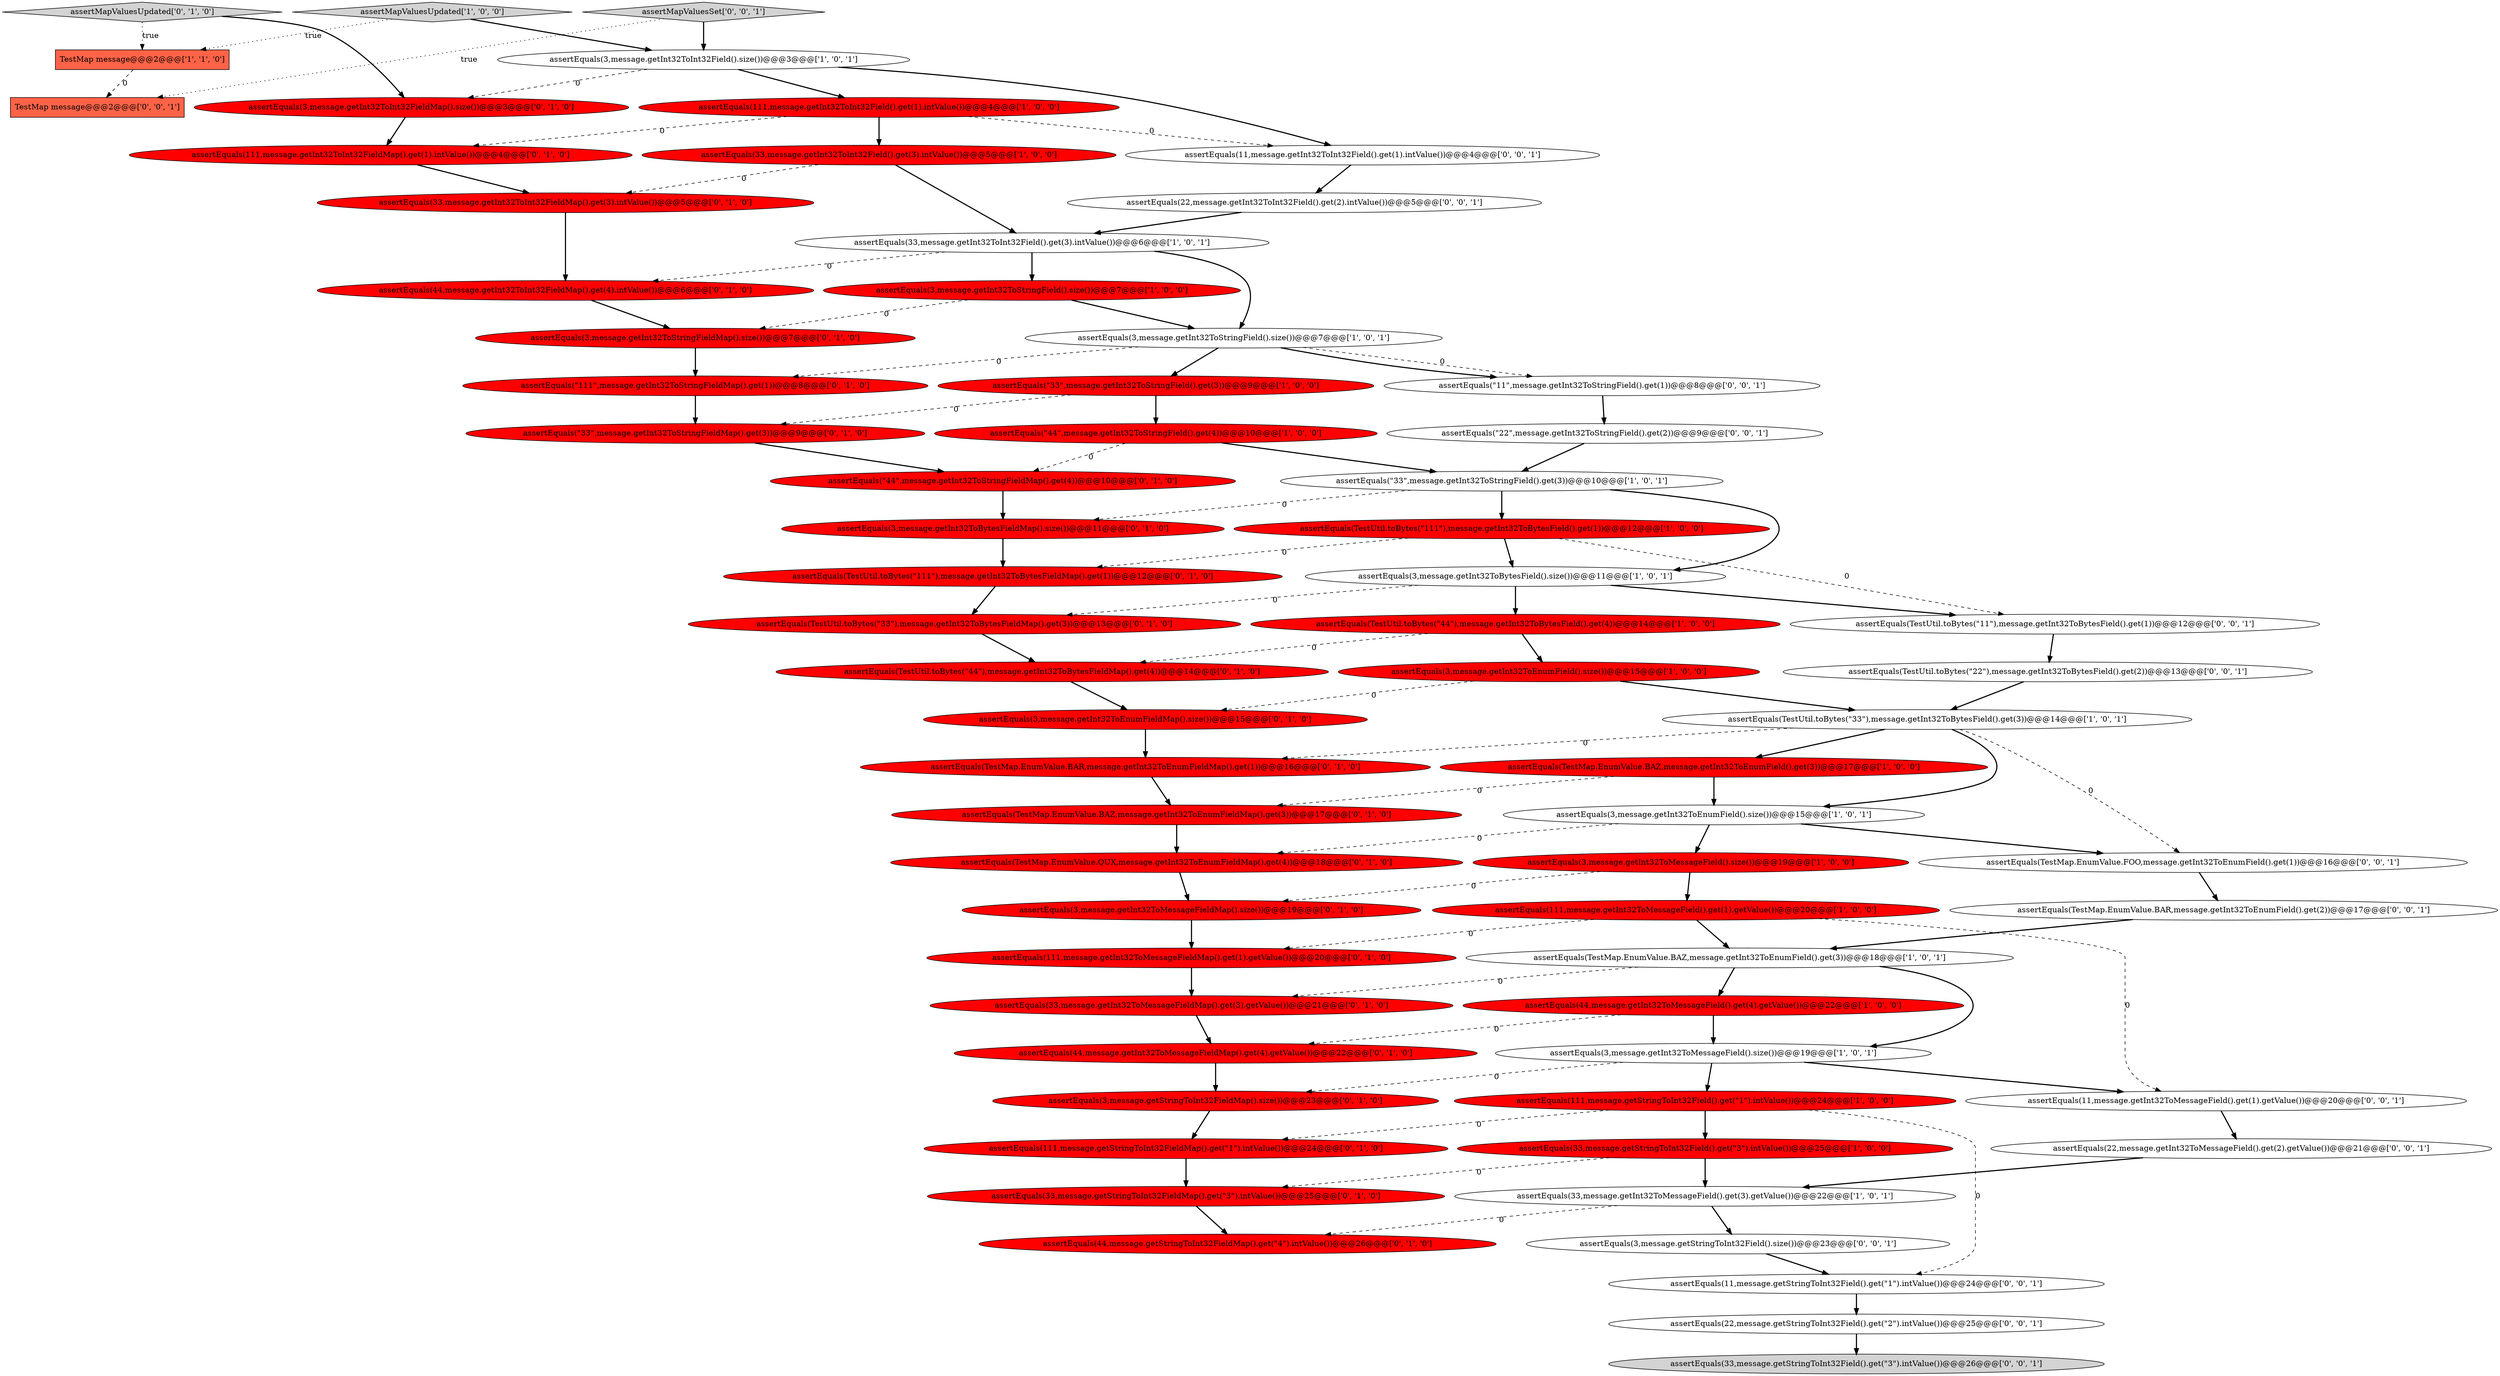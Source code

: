 digraph {
4 [style = filled, label = "assertEquals(3,message.getInt32ToBytesField().size())@@@11@@@['1', '0', '1']", fillcolor = white, shape = ellipse image = "AAA0AAABBB1BBB"];
32 [style = filled, label = "assertEquals(3,message.getInt32ToEnumFieldMap().size())@@@15@@@['0', '1', '0']", fillcolor = red, shape = ellipse image = "AAA1AAABBB2BBB"];
5 [style = filled, label = "assertEquals(44,message.getInt32ToMessageField().get(4).getValue())@@@22@@@['1', '0', '0']", fillcolor = red, shape = ellipse image = "AAA1AAABBB1BBB"];
26 [style = filled, label = "assertEquals(44,message.getInt32ToMessageFieldMap().get(4).getValue())@@@22@@@['0', '1', '0']", fillcolor = red, shape = ellipse image = "AAA1AAABBB2BBB"];
30 [style = filled, label = "assertEquals(3,message.getInt32ToStringFieldMap().size())@@@7@@@['0', '1', '0']", fillcolor = red, shape = ellipse image = "AAA1AAABBB2BBB"];
13 [style = filled, label = "assertEquals(3,message.getInt32ToMessageField().size())@@@19@@@['1', '0', '1']", fillcolor = white, shape = ellipse image = "AAA0AAABBB1BBB"];
57 [style = filled, label = "assertEquals(3,message.getStringToInt32Field().size())@@@23@@@['0', '0', '1']", fillcolor = white, shape = ellipse image = "AAA0AAABBB3BBB"];
47 [style = filled, label = "assertEquals(TestMap.EnumValue.BAZ,message.getInt32ToEnumFieldMap().get(3))@@@17@@@['0', '1', '0']", fillcolor = red, shape = ellipse image = "AAA1AAABBB2BBB"];
65 [style = filled, label = "assertMapValuesSet['0', '0', '1']", fillcolor = lightgray, shape = diamond image = "AAA0AAABBB3BBB"];
8 [style = filled, label = "assertEquals(TestMap.EnumValue.BAZ,message.getInt32ToEnumField().get(3))@@@18@@@['1', '0', '1']", fillcolor = white, shape = ellipse image = "AAA0AAABBB1BBB"];
16 [style = filled, label = "assertEquals(3,message.getInt32ToEnumField().size())@@@15@@@['1', '0', '0']", fillcolor = red, shape = ellipse image = "AAA1AAABBB1BBB"];
9 [style = filled, label = "assertEquals(TestMap.EnumValue.BAZ,message.getInt32ToEnumField().get(3))@@@17@@@['1', '0', '0']", fillcolor = red, shape = ellipse image = "AAA1AAABBB1BBB"];
19 [style = filled, label = "assertEquals(3,message.getInt32ToStringField().size())@@@7@@@['1', '0', '1']", fillcolor = white, shape = ellipse image = "AAA0AAABBB1BBB"];
35 [style = filled, label = "assertEquals(3,message.getInt32ToBytesFieldMap().size())@@@11@@@['0', '1', '0']", fillcolor = red, shape = ellipse image = "AAA1AAABBB2BBB"];
36 [style = filled, label = "assertEquals(33,message.getInt32ToInt32FieldMap().get(3).intValue())@@@5@@@['0', '1', '0']", fillcolor = red, shape = ellipse image = "AAA1AAABBB2BBB"];
56 [style = filled, label = "assertEquals(TestUtil.toBytes(\"22\"),message.getInt32ToBytesField().get(2))@@@13@@@['0', '0', '1']", fillcolor = white, shape = ellipse image = "AAA0AAABBB3BBB"];
10 [style = filled, label = "assertEquals(3,message.getInt32ToStringField().size())@@@7@@@['1', '0', '0']", fillcolor = red, shape = ellipse image = "AAA1AAABBB1BBB"];
42 [style = filled, label = "assertEquals(TestUtil.toBytes(\"111\"),message.getInt32ToBytesFieldMap().get(1))@@@12@@@['0', '1', '0']", fillcolor = red, shape = ellipse image = "AAA1AAABBB2BBB"];
28 [style = filled, label = "assertEquals(44,message.getInt32ToInt32FieldMap().get(4).intValue())@@@6@@@['0', '1', '0']", fillcolor = red, shape = ellipse image = "AAA1AAABBB2BBB"];
18 [style = filled, label = "assertEquals(33,message.getStringToInt32Field().get(\"3\").intValue())@@@25@@@['1', '0', '0']", fillcolor = red, shape = ellipse image = "AAA1AAABBB1BBB"];
34 [style = filled, label = "assertEquals(\"44\",message.getInt32ToStringFieldMap().get(4))@@@10@@@['0', '1', '0']", fillcolor = red, shape = ellipse image = "AAA1AAABBB2BBB"];
53 [style = filled, label = "assertEquals(\"11\",message.getInt32ToStringField().get(1))@@@8@@@['0', '0', '1']", fillcolor = white, shape = ellipse image = "AAA0AAABBB3BBB"];
66 [style = filled, label = "assertEquals(33,message.getStringToInt32Field().get(\"3\").intValue())@@@26@@@['0', '0', '1']", fillcolor = lightgray, shape = ellipse image = "AAA0AAABBB3BBB"];
38 [style = filled, label = "assertEquals(111,message.getInt32ToMessageFieldMap().get(1).getValue())@@@20@@@['0', '1', '0']", fillcolor = red, shape = ellipse image = "AAA1AAABBB2BBB"];
46 [style = filled, label = "assertEquals(TestUtil.toBytes(\"44\"),message.getInt32ToBytesFieldMap().get(4))@@@14@@@['0', '1', '0']", fillcolor = red, shape = ellipse image = "AAA1AAABBB2BBB"];
29 [style = filled, label = "assertEquals(33,message.getStringToInt32FieldMap().get(\"3\").intValue())@@@25@@@['0', '1', '0']", fillcolor = red, shape = ellipse image = "AAA1AAABBB2BBB"];
48 [style = filled, label = "assertEquals(111,message.getInt32ToInt32FieldMap().get(1).intValue())@@@4@@@['0', '1', '0']", fillcolor = red, shape = ellipse image = "AAA1AAABBB2BBB"];
55 [style = filled, label = "assertEquals(TestMap.EnumValue.FOO,message.getInt32ToEnumField().get(1))@@@16@@@['0', '0', '1']", fillcolor = white, shape = ellipse image = "AAA0AAABBB3BBB"];
11 [style = filled, label = "assertEquals(\"44\",message.getInt32ToStringField().get(4))@@@10@@@['1', '0', '0']", fillcolor = red, shape = ellipse image = "AAA1AAABBB1BBB"];
24 [style = filled, label = "assertEquals(111,message.getInt32ToInt32Field().get(1).intValue())@@@4@@@['1', '0', '0']", fillcolor = red, shape = ellipse image = "AAA1AAABBB1BBB"];
41 [style = filled, label = "assertEquals(3,message.getStringToInt32FieldMap().size())@@@23@@@['0', '1', '0']", fillcolor = red, shape = ellipse image = "AAA1AAABBB2BBB"];
15 [style = filled, label = "assertEquals(\"33\",message.getInt32ToStringField().get(3))@@@9@@@['1', '0', '0']", fillcolor = red, shape = ellipse image = "AAA1AAABBB1BBB"];
1 [style = filled, label = "assertEquals(\"33\",message.getInt32ToStringField().get(3))@@@10@@@['1', '0', '1']", fillcolor = white, shape = ellipse image = "AAA0AAABBB1BBB"];
43 [style = filled, label = "assertMapValuesUpdated['0', '1', '0']", fillcolor = lightgray, shape = diamond image = "AAA0AAABBB2BBB"];
6 [style = filled, label = "assertEquals(3,message.getInt32ToEnumField().size())@@@15@@@['1', '0', '1']", fillcolor = white, shape = ellipse image = "AAA0AAABBB1BBB"];
44 [style = filled, label = "assertEquals(\"111\",message.getInt32ToStringFieldMap().get(1))@@@8@@@['0', '1', '0']", fillcolor = red, shape = ellipse image = "AAA1AAABBB2BBB"];
23 [style = filled, label = "assertMapValuesUpdated['1', '0', '0']", fillcolor = lightgray, shape = diamond image = "AAA0AAABBB1BBB"];
31 [style = filled, label = "assertEquals(TestUtil.toBytes(\"33\"),message.getInt32ToBytesFieldMap().get(3))@@@13@@@['0', '1', '0']", fillcolor = red, shape = ellipse image = "AAA1AAABBB2BBB"];
64 [style = filled, label = "assertEquals(\"22\",message.getInt32ToStringField().get(2))@@@9@@@['0', '0', '1']", fillcolor = white, shape = ellipse image = "AAA0AAABBB3BBB"];
33 [style = filled, label = "assertEquals(TestMap.EnumValue.BAR,message.getInt32ToEnumFieldMap().get(1))@@@16@@@['0', '1', '0']", fillcolor = red, shape = ellipse image = "AAA1AAABBB2BBB"];
14 [style = filled, label = "assertEquals(33,message.getInt32ToInt32Field().get(3).intValue())@@@5@@@['1', '0', '0']", fillcolor = red, shape = ellipse image = "AAA1AAABBB1BBB"];
49 [style = filled, label = "assertEquals(\"33\",message.getInt32ToStringFieldMap().get(3))@@@9@@@['0', '1', '0']", fillcolor = red, shape = ellipse image = "AAA1AAABBB2BBB"];
61 [style = filled, label = "assertEquals(TestUtil.toBytes(\"11\"),message.getInt32ToBytesField().get(1))@@@12@@@['0', '0', '1']", fillcolor = white, shape = ellipse image = "AAA0AAABBB3BBB"];
50 [style = filled, label = "assertEquals(3,message.getInt32ToInt32FieldMap().size())@@@3@@@['0', '1', '0']", fillcolor = red, shape = ellipse image = "AAA1AAABBB2BBB"];
59 [style = filled, label = "assertEquals(22,message.getStringToInt32Field().get(\"2\").intValue())@@@25@@@['0', '0', '1']", fillcolor = white, shape = ellipse image = "AAA0AAABBB3BBB"];
45 [style = filled, label = "assertEquals(3,message.getInt32ToMessageFieldMap().size())@@@19@@@['0', '1', '0']", fillcolor = red, shape = ellipse image = "AAA1AAABBB2BBB"];
22 [style = filled, label = "TestMap message@@@2@@@['1', '1', '0']", fillcolor = tomato, shape = box image = "AAA0AAABBB1BBB"];
27 [style = filled, label = "assertEquals(44,message.getStringToInt32FieldMap().get(\"4\").intValue())@@@26@@@['0', '1', '0']", fillcolor = red, shape = ellipse image = "AAA1AAABBB2BBB"];
40 [style = filled, label = "assertEquals(TestMap.EnumValue.QUX,message.getInt32ToEnumFieldMap().get(4))@@@18@@@['0', '1', '0']", fillcolor = red, shape = ellipse image = "AAA1AAABBB2BBB"];
0 [style = filled, label = "assertEquals(33,message.getInt32ToMessageField().get(3).getValue())@@@22@@@['1', '0', '1']", fillcolor = white, shape = ellipse image = "AAA0AAABBB1BBB"];
2 [style = filled, label = "assertEquals(111,message.getStringToInt32Field().get(\"1\").intValue())@@@24@@@['1', '0', '0']", fillcolor = red, shape = ellipse image = "AAA1AAABBB1BBB"];
7 [style = filled, label = "assertEquals(TestUtil.toBytes(\"111\"),message.getInt32ToBytesField().get(1))@@@12@@@['1', '0', '0']", fillcolor = red, shape = ellipse image = "AAA1AAABBB1BBB"];
20 [style = filled, label = "assertEquals(33,message.getInt32ToInt32Field().get(3).intValue())@@@6@@@['1', '0', '1']", fillcolor = white, shape = ellipse image = "AAA0AAABBB1BBB"];
39 [style = filled, label = "assertEquals(33,message.getInt32ToMessageFieldMap().get(3).getValue())@@@21@@@['0', '1', '0']", fillcolor = red, shape = ellipse image = "AAA1AAABBB2BBB"];
51 [style = filled, label = "assertEquals(11,message.getStringToInt32Field().get(\"1\").intValue())@@@24@@@['0', '0', '1']", fillcolor = white, shape = ellipse image = "AAA0AAABBB3BBB"];
54 [style = filled, label = "assertEquals(22,message.getInt32ToMessageField().get(2).getValue())@@@21@@@['0', '0', '1']", fillcolor = white, shape = ellipse image = "AAA0AAABBB3BBB"];
60 [style = filled, label = "TestMap message@@@2@@@['0', '0', '1']", fillcolor = tomato, shape = box image = "AAA0AAABBB3BBB"];
25 [style = filled, label = "assertEquals(TestUtil.toBytes(\"44\"),message.getInt32ToBytesField().get(4))@@@14@@@['1', '0', '0']", fillcolor = red, shape = ellipse image = "AAA1AAABBB1BBB"];
17 [style = filled, label = "assertEquals(3,message.getInt32ToInt32Field().size())@@@3@@@['1', '0', '1']", fillcolor = white, shape = ellipse image = "AAA0AAABBB1BBB"];
12 [style = filled, label = "assertEquals(TestUtil.toBytes(\"33\"),message.getInt32ToBytesField().get(3))@@@14@@@['1', '0', '1']", fillcolor = white, shape = ellipse image = "AAA0AAABBB1BBB"];
37 [style = filled, label = "assertEquals(111,message.getStringToInt32FieldMap().get(\"1\").intValue())@@@24@@@['0', '1', '0']", fillcolor = red, shape = ellipse image = "AAA1AAABBB2BBB"];
58 [style = filled, label = "assertEquals(22,message.getInt32ToInt32Field().get(2).intValue())@@@5@@@['0', '0', '1']", fillcolor = white, shape = ellipse image = "AAA0AAABBB3BBB"];
21 [style = filled, label = "assertEquals(111,message.getInt32ToMessageField().get(1).getValue())@@@20@@@['1', '0', '0']", fillcolor = red, shape = ellipse image = "AAA1AAABBB1BBB"];
3 [style = filled, label = "assertEquals(3,message.getInt32ToMessageField().size())@@@19@@@['1', '0', '0']", fillcolor = red, shape = ellipse image = "AAA1AAABBB1BBB"];
63 [style = filled, label = "assertEquals(TestMap.EnumValue.BAR,message.getInt32ToEnumField().get(2))@@@17@@@['0', '0', '1']", fillcolor = white, shape = ellipse image = "AAA0AAABBB3BBB"];
62 [style = filled, label = "assertEquals(11,message.getInt32ToInt32Field().get(1).intValue())@@@4@@@['0', '0', '1']", fillcolor = white, shape = ellipse image = "AAA0AAABBB3BBB"];
52 [style = filled, label = "assertEquals(11,message.getInt32ToMessageField().get(1).getValue())@@@20@@@['0', '0', '1']", fillcolor = white, shape = ellipse image = "AAA0AAABBB3BBB"];
6->3 [style = bold, label=""];
16->32 [style = dashed, label="0"];
65->17 [style = bold, label=""];
4->25 [style = bold, label=""];
61->56 [style = bold, label=""];
23->22 [style = dotted, label="true"];
17->50 [style = dashed, label="0"];
21->52 [style = dashed, label="0"];
10->19 [style = bold, label=""];
22->60 [style = dashed, label="0"];
21->8 [style = bold, label=""];
36->28 [style = bold, label=""];
56->12 [style = bold, label=""];
12->9 [style = bold, label=""];
38->39 [style = bold, label=""];
13->41 [style = dashed, label="0"];
59->66 [style = bold, label=""];
9->6 [style = bold, label=""];
7->42 [style = dashed, label="0"];
55->63 [style = bold, label=""];
15->11 [style = bold, label=""];
58->20 [style = bold, label=""];
45->38 [style = bold, label=""];
23->17 [style = bold, label=""];
31->46 [style = bold, label=""];
19->15 [style = bold, label=""];
64->1 [style = bold, label=""];
18->0 [style = bold, label=""];
14->20 [style = bold, label=""];
18->29 [style = dashed, label="0"];
12->55 [style = dashed, label="0"];
1->4 [style = bold, label=""];
65->60 [style = dotted, label="true"];
28->30 [style = bold, label=""];
57->51 [style = bold, label=""];
5->26 [style = dashed, label="0"];
41->37 [style = bold, label=""];
24->48 [style = dashed, label="0"];
37->29 [style = bold, label=""];
2->18 [style = bold, label=""];
42->31 [style = bold, label=""];
44->49 [style = bold, label=""];
0->27 [style = dashed, label="0"];
39->26 [style = bold, label=""];
19->53 [style = dashed, label="0"];
24->62 [style = dashed, label="0"];
29->27 [style = bold, label=""];
33->47 [style = bold, label=""];
2->37 [style = dashed, label="0"];
17->62 [style = bold, label=""];
34->35 [style = bold, label=""];
20->19 [style = bold, label=""];
53->64 [style = bold, label=""];
2->51 [style = dashed, label="0"];
30->44 [style = bold, label=""];
52->54 [style = bold, label=""];
43->22 [style = dotted, label="true"];
0->57 [style = bold, label=""];
12->33 [style = dashed, label="0"];
1->35 [style = dashed, label="0"];
47->40 [style = bold, label=""];
35->42 [style = bold, label=""];
11->34 [style = dashed, label="0"];
21->38 [style = dashed, label="0"];
6->40 [style = dashed, label="0"];
7->4 [style = bold, label=""];
50->48 [style = bold, label=""];
25->16 [style = bold, label=""];
1->7 [style = bold, label=""];
54->0 [style = bold, label=""];
32->33 [style = bold, label=""];
6->55 [style = bold, label=""];
26->41 [style = bold, label=""];
10->30 [style = dashed, label="0"];
19->53 [style = bold, label=""];
5->13 [style = bold, label=""];
3->45 [style = dashed, label="0"];
25->46 [style = dashed, label="0"];
3->21 [style = bold, label=""];
46->32 [style = bold, label=""];
13->52 [style = bold, label=""];
8->13 [style = bold, label=""];
13->2 [style = bold, label=""];
7->61 [style = dashed, label="0"];
43->50 [style = bold, label=""];
48->36 [style = bold, label=""];
11->1 [style = bold, label=""];
20->28 [style = dashed, label="0"];
62->58 [style = bold, label=""];
4->31 [style = dashed, label="0"];
49->34 [style = bold, label=""];
14->36 [style = dashed, label="0"];
12->6 [style = bold, label=""];
4->61 [style = bold, label=""];
24->14 [style = bold, label=""];
20->10 [style = bold, label=""];
51->59 [style = bold, label=""];
9->47 [style = dashed, label="0"];
19->44 [style = dashed, label="0"];
17->24 [style = bold, label=""];
8->5 [style = bold, label=""];
15->49 [style = dashed, label="0"];
8->39 [style = dashed, label="0"];
63->8 [style = bold, label=""];
40->45 [style = bold, label=""];
16->12 [style = bold, label=""];
}
